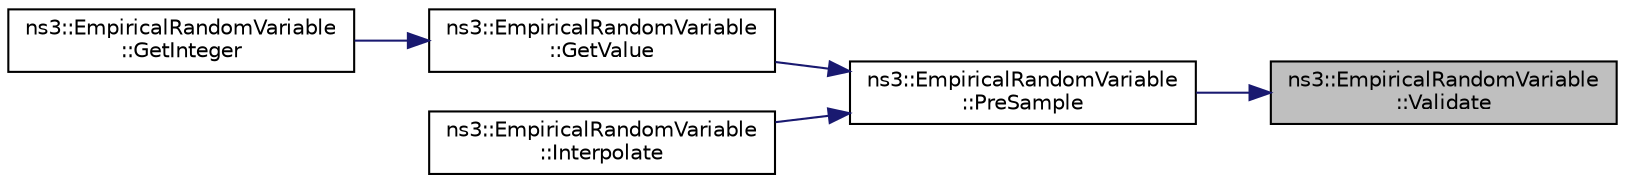 digraph "ns3::EmpiricalRandomVariable::Validate"
{
 // LATEX_PDF_SIZE
  edge [fontname="Helvetica",fontsize="10",labelfontname="Helvetica",labelfontsize="10"];
  node [fontname="Helvetica",fontsize="10",shape=record];
  rankdir="RL";
  Node1 [label="ns3::EmpiricalRandomVariable\l::Validate",height=0.2,width=0.4,color="black", fillcolor="grey75", style="filled", fontcolor="black",tooltip="Check that the CDF is valid."];
  Node1 -> Node2 [dir="back",color="midnightblue",fontsize="10",style="solid",fontname="Helvetica"];
  Node2 [label="ns3::EmpiricalRandomVariable\l::PreSample",height=0.2,width=0.4,color="black", fillcolor="white", style="filled",URL="$classns3_1_1_empirical_random_variable.html#a6b2439f3d4383871969cff4d9c3fa8cd",tooltip="Do the initial rng draw and check against the extrema."];
  Node2 -> Node3 [dir="back",color="midnightblue",fontsize="10",style="solid",fontname="Helvetica"];
  Node3 [label="ns3::EmpiricalRandomVariable\l::GetValue",height=0.2,width=0.4,color="black", fillcolor="white", style="filled",URL="$classns3_1_1_empirical_random_variable.html#a1a2d5b20db4509d1518727eb725672f7",tooltip="Returns the next value in the empirical distribution."];
  Node3 -> Node4 [dir="back",color="midnightblue",fontsize="10",style="solid",fontname="Helvetica"];
  Node4 [label="ns3::EmpiricalRandomVariable\l::GetInteger",height=0.2,width=0.4,color="black", fillcolor="white", style="filled",URL="$classns3_1_1_empirical_random_variable.html#a4612a2e68540ffa6393d418f8edccbf3",tooltip="Returns the next value in the empirical distribution."];
  Node2 -> Node5 [dir="back",color="midnightblue",fontsize="10",style="solid",fontname="Helvetica"];
  Node5 [label="ns3::EmpiricalRandomVariable\l::Interpolate",height=0.2,width=0.4,color="black", fillcolor="white", style="filled",URL="$classns3_1_1_empirical_random_variable.html#a15c5f497a4fb7ddc775b086b748842dd",tooltip="Returns the next value in the empirical distribution using linear interpolation."];
}
